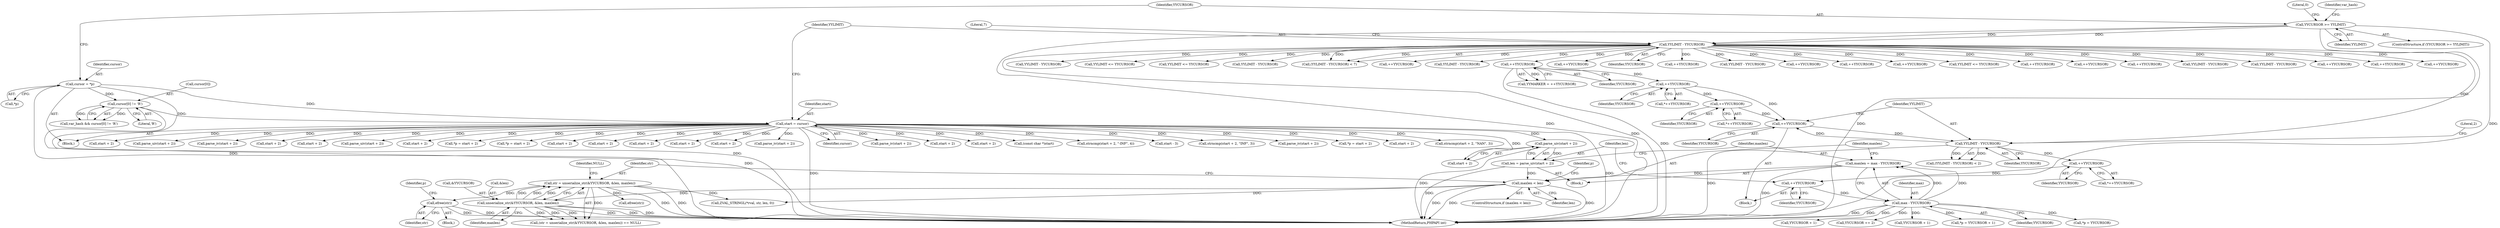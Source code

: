 digraph "0_php-src_6a7cc8ff85827fa9ac715b3a83c2d9147f33cd43?w=1_2@API" {
"1001149" [label="(Call,efree(str))"];
"1001115" [label="(Call,str = unserialize_str(&YYCURSOR, &len, maxlen))"];
"1001117" [label="(Call,unserialize_str(&YYCURSOR, &len, maxlen))"];
"1001101" [label="(Call,maxlen < len)"];
"1001095" [label="(Call,maxlen = max - YYCURSOR)"];
"1001097" [label="(Call,max - YYCURSOR)"];
"1001083" [label="(Call,++YYCURSOR)"];
"1001076" [label="(Call,++YYCURSOR)"];
"1001048" [label="(Call,YYLIMIT - YYCURSOR)"];
"1000150" [label="(Call,YYLIMIT - YYCURSOR)"];
"1000124" [label="(Call,YYCURSOR >= YYLIMIT)"];
"1001044" [label="(Call,++YYCURSOR)"];
"1001031" [label="(Call,++YYCURSOR)"];
"1001009" [label="(Call,++YYCURSOR)"];
"1000295" [label="(Call,++YYCURSOR)"];
"1001089" [label="(Call,len = parse_uiv(start + 2))"];
"1001091" [label="(Call,parse_uiv(start + 2))"];
"1000142" [label="(Call,start = cursor)"];
"1000133" [label="(Call,cursor[0] != 'R')"];
"1000119" [label="(Call,cursor = *p)"];
"1000120" [label="(Identifier,cursor)"];
"1001264" [label="(Call,start + 2)"];
"1000490" [label="(Call,parse_uiv(start + 2))"];
"1002101" [label="(Call,parse_iv(start + 2))"];
"1002102" [label="(Call,start + 2)"];
"1001076" [label="(Call,++YYCURSOR)"];
"1000491" [label="(Call,start + 2)"];
"1000295" [label="(Call,++YYCURSOR)"];
"1000129" [label="(Literal,0)"];
"1001169" [label="(Call,ZVAL_STRINGL(*rval, str, len, 0))"];
"1000152" [label="(Identifier,YYCURSOR)"];
"1001089" [label="(Call,len = parse_uiv(start + 2))"];
"1000355" [label="(Call,++YYCURSOR)"];
"1000406" [label="(Call,YYLIMIT - YYCURSOR)"];
"1000296" [label="(Identifier,YYCURSOR)"];
"1001117" [label="(Call,unserialize_str(&YYCURSOR, &len, maxlen))"];
"1001107" [label="(Identifier,p)"];
"1001150" [label="(Identifier,str)"];
"1001263" [label="(Call,parse_uiv(start + 2))"];
"1001045" [label="(Identifier,YYCURSOR)"];
"1002218" [label="(Call,start + 2)"];
"1001153" [label="(Identifier,p)"];
"1001144" [label="(Call,YYCURSOR + 1)"];
"1000267" [label="(Call,++YYCURSOR)"];
"1000225" [label="(Call,++YYCURSOR)"];
"1000346" [label="(Call,++YYCURSOR)"];
"1002320" [label="(Call,YYLIMIT <= YYCURSOR)"];
"1001277" [label="(Call,*p = start + 2)"];
"1000281" [label="(Call,++YYCURSOR)"];
"1000508" [label="(Call,*p = start + 2)"];
"1001151" [label="(Call,*p = YYCURSOR + 1)"];
"1000137" [label="(Literal,'R')"];
"1000124" [label="(Call,YYCURSOR >= YYLIMIT)"];
"1001101" [label="(Call,maxlen < len)"];
"1001100" [label="(ControlStructure,if (maxlen < len))"];
"1000213" [label="(Call,++YYCURSOR)"];
"1000323" [label="(Call,++YYCURSOR)"];
"1001118" [label="(Call,&YYCURSOR)"];
"1001096" [label="(Identifier,maxlen)"];
"1000828" [label="(Call,YYLIMIT - YYCURSOR)"];
"1001090" [label="(Identifier,len)"];
"1001477" [label="(Call,YYLIMIT - YYCURSOR)"];
"1001031" [label="(Call,++YYCURSOR)"];
"1001049" [label="(Identifier,YYLIMIT)"];
"1001133" [label="(Call,efree(str))"];
"1000143" [label="(Identifier,start)"];
"1001097" [label="(Call,max - YYCURSOR)"];
"1001114" [label="(Call,(str = unserialize_str(&YYCURSOR, &len, maxlen)) == NULL)"];
"1000337" [label="(Call,++YYCURSOR)"];
"1001872" [label="(Call,start + 2)"];
"1002361" [label="(Call,start + 2)"];
"1000511" [label="(Call,start + 2)"];
"1001280" [label="(Call,start + 2)"];
"1001085" [label="(Block,)"];
"1000134" [label="(Call,cursor[0])"];
"1001108" [label="(Call,start + 2)"];
"1002217" [label="(Call,parse_iv(start + 2))"];
"1001103" [label="(Identifier,len)"];
"1000196" [label="(Call,++YYCURSOR)"];
"1001099" [label="(Identifier,YYCURSOR)"];
"1000309" [label="(Call,++YYCURSOR)"];
"1000144" [label="(Identifier,cursor)"];
"1002360" [label="(Call,parse_iv(start + 2))"];
"1001091" [label="(Call,parse_uiv(start + 2))"];
"1000150" [label="(Call,YYLIMIT - YYCURSOR)"];
"1000965" [label="(Call,start + 2)"];
"1001102" [label="(Identifier,maxlen)"];
"1001098" [label="(Identifier,max)"];
"1000151" [label="(Identifier,YYLIMIT)"];
"1001044" [label="(Call,++YYCURSOR)"];
"1000126" [label="(Identifier,YYLIMIT)"];
"1000153" [label="(Literal,7)"];
"1001122" [label="(Identifier,maxlen)"];
"1001048" [label="(Call,YYLIMIT - YYCURSOR)"];
"1001858" [label="(Call,start + 2)"];
"1001120" [label="(Call,&len)"];
"1001563" [label="(Call,YYLIMIT - YYCURSOR)"];
"1001008" [label="(Call,*++YYCURSOR)"];
"1001083" [label="(Call,++YYCURSOR)"];
"1001116" [label="(Identifier,str)"];
"1001050" [label="(Identifier,YYCURSOR)"];
"1002177" [label="(Call,YYLIMIT <= YYCURSOR)"];
"1001084" [label="(Identifier,YYCURSOR)"];
"1000131" [label="(Call,var_hash && cursor[0] != 'R')"];
"1000132" [label="(Identifier,var_hash)"];
"1001135" [label="(Call,*p = YYCURSOR)"];
"1001115" [label="(Call,str = unserialize_str(&YYCURSOR, &len, maxlen))"];
"1001951" [label="(Call,YYLIMIT <= YYCURSOR)"];
"1000923" [label="(Call,YYLIMIT - YYCURSOR)"];
"1000123" [label="(ControlStructure,if (YYCURSOR >= YYLIMIT))"];
"1001149" [label="(Call,efree(str))"];
"1000145" [label="(Block,)"];
"1001631" [label="(Call,(const char *)start)"];
"1000142" [label="(Call,start = cursor)"];
"1001871" [label="(Call,strncmp(start + 2, \"-INF\", 4))"];
"1001154" [label="(Call,YYCURSOR + 1)"];
"1001983" [label="(Call,start - 3)"];
"1001857" [label="(Call,strncmp(start + 2, \"INF\", 3))"];
"1001047" [label="(Call,(YYLIMIT - YYCURSOR) < 2)"];
"1000149" [label="(Call,(YYLIMIT - YYCURSOR) < 7)"];
"1000121" [label="(Call,*p)"];
"1000253" [label="(Call,++YYCURSOR)"];
"1001010" [label="(Identifier,YYCURSOR)"];
"1001009" [label="(Call,++YYCURSOR)"];
"1001159" [label="(Call,YYCURSOR += 2)"];
"1000119" [label="(Call,cursor = *p)"];
"1000964" [label="(Call,parse_iv(start + 2))"];
"1001220" [label="(Call,YYLIMIT - YYCURSOR)"];
"1000125" [label="(Identifier,YYCURSOR)"];
"1001148" [label="(Block,)"];
"1001092" [label="(Call,start + 2)"];
"1000293" [label="(Call,YYMARKER = ++YYCURSOR)"];
"1001075" [label="(Call,*++YYCURSOR)"];
"1001032" [label="(Identifier,YYCURSOR)"];
"1001105" [label="(Call,*p = start + 2)"];
"1000133" [label="(Call,cursor[0] != 'R')"];
"1001844" [label="(Call,start + 2)"];
"1001030" [label="(Call,*++YYCURSOR)"];
"1001095" [label="(Call,maxlen = max - YYCURSOR)"];
"1001843" [label="(Call,strncmp(start + 2, \"NAN\", 3))"];
"1001077" [label="(Identifier,YYCURSOR)"];
"1002403" [label="(MethodReturn,PHPAPI int)"];
"1001123" [label="(Identifier,NULL)"];
"1000239" [label="(Call,++YYCURSOR)"];
"1001051" [label="(Literal,2)"];
"1000110" [label="(Block,)"];
"1001149" -> "1001148"  [label="AST: "];
"1001149" -> "1001150"  [label="CFG: "];
"1001150" -> "1001149"  [label="AST: "];
"1001153" -> "1001149"  [label="CFG: "];
"1001149" -> "1002403"  [label="DDG: "];
"1001149" -> "1002403"  [label="DDG: "];
"1001115" -> "1001149"  [label="DDG: "];
"1001115" -> "1001114"  [label="AST: "];
"1001115" -> "1001117"  [label="CFG: "];
"1001116" -> "1001115"  [label="AST: "];
"1001117" -> "1001115"  [label="AST: "];
"1001123" -> "1001115"  [label="CFG: "];
"1001115" -> "1002403"  [label="DDG: "];
"1001115" -> "1002403"  [label="DDG: "];
"1001115" -> "1001114"  [label="DDG: "];
"1001117" -> "1001115"  [label="DDG: "];
"1001117" -> "1001115"  [label="DDG: "];
"1001117" -> "1001115"  [label="DDG: "];
"1001115" -> "1001133"  [label="DDG: "];
"1001115" -> "1001169"  [label="DDG: "];
"1001117" -> "1001122"  [label="CFG: "];
"1001118" -> "1001117"  [label="AST: "];
"1001120" -> "1001117"  [label="AST: "];
"1001122" -> "1001117"  [label="AST: "];
"1001117" -> "1002403"  [label="DDG: "];
"1001117" -> "1002403"  [label="DDG: "];
"1001117" -> "1002403"  [label="DDG: "];
"1001117" -> "1001114"  [label="DDG: "];
"1001117" -> "1001114"  [label="DDG: "];
"1001117" -> "1001114"  [label="DDG: "];
"1001101" -> "1001117"  [label="DDG: "];
"1001101" -> "1001100"  [label="AST: "];
"1001101" -> "1001103"  [label="CFG: "];
"1001102" -> "1001101"  [label="AST: "];
"1001103" -> "1001101"  [label="AST: "];
"1001107" -> "1001101"  [label="CFG: "];
"1001116" -> "1001101"  [label="CFG: "];
"1001101" -> "1002403"  [label="DDG: "];
"1001101" -> "1002403"  [label="DDG: "];
"1001101" -> "1002403"  [label="DDG: "];
"1001095" -> "1001101"  [label="DDG: "];
"1001089" -> "1001101"  [label="DDG: "];
"1001101" -> "1001169"  [label="DDG: "];
"1001095" -> "1001085"  [label="AST: "];
"1001095" -> "1001097"  [label="CFG: "];
"1001096" -> "1001095"  [label="AST: "];
"1001097" -> "1001095"  [label="AST: "];
"1001102" -> "1001095"  [label="CFG: "];
"1001095" -> "1002403"  [label="DDG: "];
"1001097" -> "1001095"  [label="DDG: "];
"1001097" -> "1001095"  [label="DDG: "];
"1001097" -> "1001099"  [label="CFG: "];
"1001098" -> "1001097"  [label="AST: "];
"1001099" -> "1001097"  [label="AST: "];
"1001097" -> "1002403"  [label="DDG: "];
"1001097" -> "1002403"  [label="DDG: "];
"1001083" -> "1001097"  [label="DDG: "];
"1001097" -> "1001135"  [label="DDG: "];
"1001097" -> "1001144"  [label="DDG: "];
"1001097" -> "1001151"  [label="DDG: "];
"1001097" -> "1001154"  [label="DDG: "];
"1001097" -> "1001159"  [label="DDG: "];
"1001083" -> "1000145"  [label="AST: "];
"1001083" -> "1001084"  [label="CFG: "];
"1001084" -> "1001083"  [label="AST: "];
"1001090" -> "1001083"  [label="CFG: "];
"1001076" -> "1001083"  [label="DDG: "];
"1001076" -> "1001075"  [label="AST: "];
"1001076" -> "1001077"  [label="CFG: "];
"1001077" -> "1001076"  [label="AST: "];
"1001075" -> "1001076"  [label="CFG: "];
"1001048" -> "1001076"  [label="DDG: "];
"1001048" -> "1001047"  [label="AST: "];
"1001048" -> "1001050"  [label="CFG: "];
"1001049" -> "1001048"  [label="AST: "];
"1001050" -> "1001048"  [label="AST: "];
"1001051" -> "1001048"  [label="CFG: "];
"1001048" -> "1002403"  [label="DDG: "];
"1001048" -> "1001044"  [label="DDG: "];
"1001048" -> "1001047"  [label="DDG: "];
"1001048" -> "1001047"  [label="DDG: "];
"1000150" -> "1001048"  [label="DDG: "];
"1001044" -> "1001048"  [label="DDG: "];
"1000150" -> "1000149"  [label="AST: "];
"1000150" -> "1000152"  [label="CFG: "];
"1000151" -> "1000150"  [label="AST: "];
"1000152" -> "1000150"  [label="AST: "];
"1000153" -> "1000150"  [label="CFG: "];
"1000150" -> "1002403"  [label="DDG: "];
"1000150" -> "1000149"  [label="DDG: "];
"1000150" -> "1000149"  [label="DDG: "];
"1000124" -> "1000150"  [label="DDG: "];
"1000124" -> "1000150"  [label="DDG: "];
"1000150" -> "1000196"  [label="DDG: "];
"1000150" -> "1000213"  [label="DDG: "];
"1000150" -> "1000225"  [label="DDG: "];
"1000150" -> "1000239"  [label="DDG: "];
"1000150" -> "1000253"  [label="DDG: "];
"1000150" -> "1000267"  [label="DDG: "];
"1000150" -> "1000281"  [label="DDG: "];
"1000150" -> "1000295"  [label="DDG: "];
"1000150" -> "1000309"  [label="DDG: "];
"1000150" -> "1000323"  [label="DDG: "];
"1000150" -> "1000337"  [label="DDG: "];
"1000150" -> "1000346"  [label="DDG: "];
"1000150" -> "1000355"  [label="DDG: "];
"1000150" -> "1000406"  [label="DDG: "];
"1000150" -> "1000828"  [label="DDG: "];
"1000150" -> "1000923"  [label="DDG: "];
"1000150" -> "1001220"  [label="DDG: "];
"1000150" -> "1001477"  [label="DDG: "];
"1000150" -> "1001563"  [label="DDG: "];
"1000150" -> "1001951"  [label="DDG: "];
"1000150" -> "1002177"  [label="DDG: "];
"1000150" -> "1002320"  [label="DDG: "];
"1000124" -> "1000123"  [label="AST: "];
"1000124" -> "1000126"  [label="CFG: "];
"1000125" -> "1000124"  [label="AST: "];
"1000126" -> "1000124"  [label="AST: "];
"1000129" -> "1000124"  [label="CFG: "];
"1000132" -> "1000124"  [label="CFG: "];
"1000124" -> "1002403"  [label="DDG: "];
"1000124" -> "1002403"  [label="DDG: "];
"1000124" -> "1002403"  [label="DDG: "];
"1001044" -> "1000145"  [label="AST: "];
"1001044" -> "1001045"  [label="CFG: "];
"1001045" -> "1001044"  [label="AST: "];
"1001049" -> "1001044"  [label="CFG: "];
"1001031" -> "1001044"  [label="DDG: "];
"1001009" -> "1001044"  [label="DDG: "];
"1001031" -> "1001030"  [label="AST: "];
"1001031" -> "1001032"  [label="CFG: "];
"1001032" -> "1001031"  [label="AST: "];
"1001030" -> "1001031"  [label="CFG: "];
"1001009" -> "1001031"  [label="DDG: "];
"1001009" -> "1001008"  [label="AST: "];
"1001009" -> "1001010"  [label="CFG: "];
"1001010" -> "1001009"  [label="AST: "];
"1001008" -> "1001009"  [label="CFG: "];
"1000295" -> "1001009"  [label="DDG: "];
"1000295" -> "1000293"  [label="AST: "];
"1000295" -> "1000296"  [label="CFG: "];
"1000296" -> "1000295"  [label="AST: "];
"1000293" -> "1000295"  [label="CFG: "];
"1000295" -> "1002403"  [label="DDG: "];
"1000295" -> "1000293"  [label="DDG: "];
"1001089" -> "1001085"  [label="AST: "];
"1001089" -> "1001091"  [label="CFG: "];
"1001090" -> "1001089"  [label="AST: "];
"1001091" -> "1001089"  [label="AST: "];
"1001096" -> "1001089"  [label="CFG: "];
"1001089" -> "1002403"  [label="DDG: "];
"1001091" -> "1001089"  [label="DDG: "];
"1001091" -> "1001092"  [label="CFG: "];
"1001092" -> "1001091"  [label="AST: "];
"1001091" -> "1002403"  [label="DDG: "];
"1000142" -> "1001091"  [label="DDG: "];
"1000142" -> "1000110"  [label="AST: "];
"1000142" -> "1000144"  [label="CFG: "];
"1000143" -> "1000142"  [label="AST: "];
"1000144" -> "1000142"  [label="AST: "];
"1000151" -> "1000142"  [label="CFG: "];
"1000142" -> "1002403"  [label="DDG: "];
"1000142" -> "1002403"  [label="DDG: "];
"1000133" -> "1000142"  [label="DDG: "];
"1000119" -> "1000142"  [label="DDG: "];
"1000142" -> "1000490"  [label="DDG: "];
"1000142" -> "1000491"  [label="DDG: "];
"1000142" -> "1000508"  [label="DDG: "];
"1000142" -> "1000511"  [label="DDG: "];
"1000142" -> "1000964"  [label="DDG: "];
"1000142" -> "1000965"  [label="DDG: "];
"1000142" -> "1001092"  [label="DDG: "];
"1000142" -> "1001105"  [label="DDG: "];
"1000142" -> "1001108"  [label="DDG: "];
"1000142" -> "1001263"  [label="DDG: "];
"1000142" -> "1001264"  [label="DDG: "];
"1000142" -> "1001277"  [label="DDG: "];
"1000142" -> "1001280"  [label="DDG: "];
"1000142" -> "1001631"  [label="DDG: "];
"1000142" -> "1001843"  [label="DDG: "];
"1000142" -> "1001844"  [label="DDG: "];
"1000142" -> "1001857"  [label="DDG: "];
"1000142" -> "1001858"  [label="DDG: "];
"1000142" -> "1001871"  [label="DDG: "];
"1000142" -> "1001872"  [label="DDG: "];
"1000142" -> "1001983"  [label="DDG: "];
"1000142" -> "1002101"  [label="DDG: "];
"1000142" -> "1002102"  [label="DDG: "];
"1000142" -> "1002217"  [label="DDG: "];
"1000142" -> "1002218"  [label="DDG: "];
"1000142" -> "1002360"  [label="DDG: "];
"1000142" -> "1002361"  [label="DDG: "];
"1000133" -> "1000131"  [label="AST: "];
"1000133" -> "1000137"  [label="CFG: "];
"1000134" -> "1000133"  [label="AST: "];
"1000137" -> "1000133"  [label="AST: "];
"1000131" -> "1000133"  [label="CFG: "];
"1000133" -> "1002403"  [label="DDG: "];
"1000133" -> "1000131"  [label="DDG: "];
"1000133" -> "1000131"  [label="DDG: "];
"1000119" -> "1000133"  [label="DDG: "];
"1000119" -> "1000110"  [label="AST: "];
"1000119" -> "1000121"  [label="CFG: "];
"1000120" -> "1000119"  [label="AST: "];
"1000121" -> "1000119"  [label="AST: "];
"1000125" -> "1000119"  [label="CFG: "];
"1000119" -> "1002403"  [label="DDG: "];
"1000119" -> "1002403"  [label="DDG: "];
}
